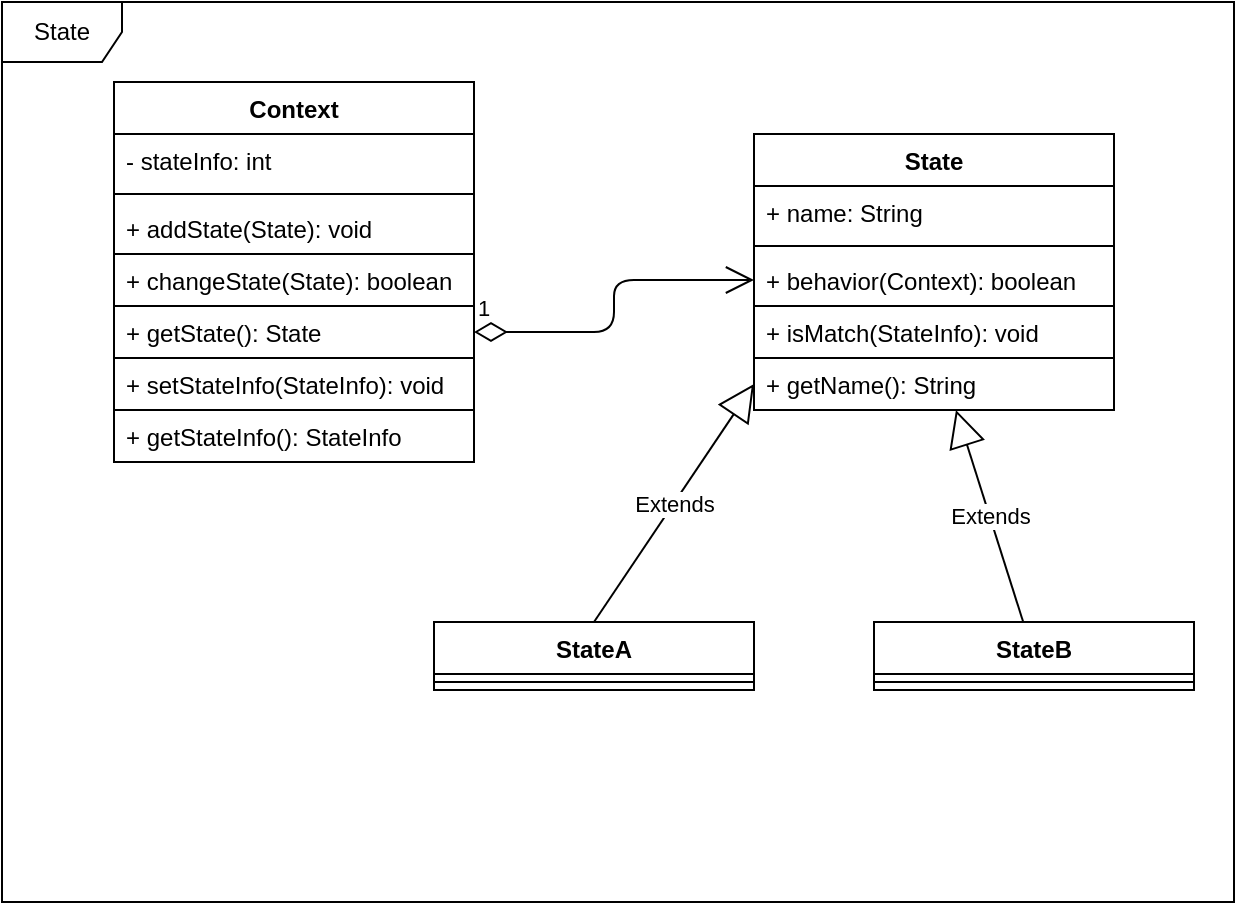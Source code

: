 <mxfile version="13.0.1" type="device"><diagram id="kPzwsfCfOVFmU7C_CKpP" name="第 1 页"><mxGraphModel dx="868" dy="545" grid="1" gridSize="10" guides="1" tooltips="1" connect="1" arrows="1" fold="1" page="1" pageScale="1" pageWidth="827" pageHeight="1169" math="0" shadow="0"><root><mxCell id="0"/><mxCell id="1" parent="0"/><mxCell id="4Z4bxxyB9O8op2nAXfN3-1" value="State" style="shape=umlFrame;whiteSpace=wrap;html=1;" vertex="1" parent="1"><mxGeometry x="114" y="80" width="616" height="450" as="geometry"/></mxCell><mxCell id="4Z4bxxyB9O8op2nAXfN3-2" value="Context" style="swimlane;fontStyle=1;align=center;verticalAlign=top;childLayout=stackLayout;horizontal=1;startSize=26;horizontalStack=0;resizeParent=1;resizeParentMax=0;resizeLast=0;collapsible=1;marginBottom=0;" vertex="1" parent="1"><mxGeometry x="170" y="120" width="180" height="190" as="geometry"/></mxCell><mxCell id="4Z4bxxyB9O8op2nAXfN3-3" value="- stateInfo: int" style="text;strokeColor=none;fillColor=none;align=left;verticalAlign=top;spacingLeft=4;spacingRight=4;overflow=hidden;rotatable=0;points=[[0,0.5],[1,0.5]];portConstraint=eastwest;" vertex="1" parent="4Z4bxxyB9O8op2nAXfN3-2"><mxGeometry y="26" width="180" height="26" as="geometry"/></mxCell><mxCell id="4Z4bxxyB9O8op2nAXfN3-4" value="" style="line;strokeWidth=1;fillColor=none;align=left;verticalAlign=middle;spacingTop=-1;spacingLeft=3;spacingRight=3;rotatable=0;labelPosition=right;points=[];portConstraint=eastwest;" vertex="1" parent="4Z4bxxyB9O8op2nAXfN3-2"><mxGeometry y="52" width="180" height="8" as="geometry"/></mxCell><mxCell id="4Z4bxxyB9O8op2nAXfN3-5" value="+ addState(State): void" style="text;strokeColor=none;fillColor=none;align=left;verticalAlign=top;spacingLeft=4;spacingRight=4;overflow=hidden;rotatable=0;points=[[0,0.5],[1,0.5]];portConstraint=eastwest;" vertex="1" parent="4Z4bxxyB9O8op2nAXfN3-2"><mxGeometry y="60" width="180" height="26" as="geometry"/></mxCell><mxCell id="4Z4bxxyB9O8op2nAXfN3-8" value="+ changeState(State): boolean" style="text;strokeColor=#000000;fillColor=none;align=left;verticalAlign=top;spacingLeft=4;spacingRight=4;overflow=hidden;rotatable=0;points=[[0,0.5],[1,0.5]];portConstraint=eastwest;" vertex="1" parent="4Z4bxxyB9O8op2nAXfN3-2"><mxGeometry y="86" width="180" height="26" as="geometry"/></mxCell><mxCell id="4Z4bxxyB9O8op2nAXfN3-7" value="+ getState(): State" style="text;strokeColor=#000000;fillColor=none;align=left;verticalAlign=top;spacingLeft=4;spacingRight=4;overflow=hidden;rotatable=0;points=[[0,0.5],[1,0.5]];portConstraint=eastwest;" vertex="1" parent="4Z4bxxyB9O8op2nAXfN3-2"><mxGeometry y="112" width="180" height="26" as="geometry"/></mxCell><mxCell id="4Z4bxxyB9O8op2nAXfN3-9" value="+ setStateInfo(StateInfo): void" style="text;strokeColor=#000000;fillColor=none;align=left;verticalAlign=top;spacingLeft=4;spacingRight=4;overflow=hidden;rotatable=0;points=[[0,0.5],[1,0.5]];portConstraint=eastwest;" vertex="1" parent="4Z4bxxyB9O8op2nAXfN3-2"><mxGeometry y="138" width="180" height="26" as="geometry"/></mxCell><mxCell id="4Z4bxxyB9O8op2nAXfN3-10" value="+ getStateInfo(): StateInfo" style="text;strokeColor=#000000;fillColor=none;align=left;verticalAlign=top;spacingLeft=4;spacingRight=4;overflow=hidden;rotatable=0;points=[[0,0.5],[1,0.5]];portConstraint=eastwest;" vertex="1" parent="4Z4bxxyB9O8op2nAXfN3-2"><mxGeometry y="164" width="180" height="26" as="geometry"/></mxCell><mxCell id="4Z4bxxyB9O8op2nAXfN3-11" value="State" style="swimlane;fontStyle=1;align=center;verticalAlign=top;childLayout=stackLayout;horizontal=1;startSize=26;horizontalStack=0;resizeParent=1;resizeParentMax=0;resizeLast=0;collapsible=1;marginBottom=0;strokeColor=#000000;" vertex="1" parent="1"><mxGeometry x="490" y="146" width="180" height="138" as="geometry"/></mxCell><mxCell id="4Z4bxxyB9O8op2nAXfN3-12" value="+ name: String" style="text;strokeColor=none;fillColor=none;align=left;verticalAlign=top;spacingLeft=4;spacingRight=4;overflow=hidden;rotatable=0;points=[[0,0.5],[1,0.5]];portConstraint=eastwest;" vertex="1" parent="4Z4bxxyB9O8op2nAXfN3-11"><mxGeometry y="26" width="180" height="26" as="geometry"/></mxCell><mxCell id="4Z4bxxyB9O8op2nAXfN3-13" value="" style="line;strokeWidth=1;fillColor=none;align=left;verticalAlign=middle;spacingTop=-1;spacingLeft=3;spacingRight=3;rotatable=0;labelPosition=right;points=[];portConstraint=eastwest;" vertex="1" parent="4Z4bxxyB9O8op2nAXfN3-11"><mxGeometry y="52" width="180" height="8" as="geometry"/></mxCell><mxCell id="4Z4bxxyB9O8op2nAXfN3-14" value="+ behavior(Context): boolean" style="text;strokeColor=none;fillColor=none;align=left;verticalAlign=top;spacingLeft=4;spacingRight=4;overflow=hidden;rotatable=0;points=[[0,0.5],[1,0.5]];portConstraint=eastwest;" vertex="1" parent="4Z4bxxyB9O8op2nAXfN3-11"><mxGeometry y="60" width="180" height="26" as="geometry"/></mxCell><mxCell id="4Z4bxxyB9O8op2nAXfN3-15" value="+ isMatch(StateInfo): void" style="text;strokeColor=#000000;fillColor=none;align=left;verticalAlign=top;spacingLeft=4;spacingRight=4;overflow=hidden;rotatable=0;points=[[0,0.5],[1,0.5]];portConstraint=eastwest;" vertex="1" parent="4Z4bxxyB9O8op2nAXfN3-11"><mxGeometry y="86" width="180" height="26" as="geometry"/></mxCell><mxCell id="4Z4bxxyB9O8op2nAXfN3-16" value="+ getName(): String" style="text;strokeColor=#000000;fillColor=none;align=left;verticalAlign=top;spacingLeft=4;spacingRight=4;overflow=hidden;rotatable=0;points=[[0,0.5],[1,0.5]];portConstraint=eastwest;" vertex="1" parent="4Z4bxxyB9O8op2nAXfN3-11"><mxGeometry y="112" width="180" height="26" as="geometry"/></mxCell><mxCell id="4Z4bxxyB9O8op2nAXfN3-20" value="1" style="endArrow=open;html=1;endSize=12;startArrow=diamondThin;startSize=14;startFill=0;edgeStyle=orthogonalEdgeStyle;align=left;verticalAlign=bottom;exitX=1;exitY=0.5;exitDx=0;exitDy=0;entryX=0;entryY=0.5;entryDx=0;entryDy=0;" edge="1" parent="1" source="4Z4bxxyB9O8op2nAXfN3-7" target="4Z4bxxyB9O8op2nAXfN3-14"><mxGeometry x="-1" y="3" relative="1" as="geometry"><mxPoint x="330" y="390" as="sourcePoint"/><mxPoint x="490" y="390" as="targetPoint"/></mxGeometry></mxCell><mxCell id="4Z4bxxyB9O8op2nAXfN3-21" value="StateA" style="swimlane;fontStyle=1;align=center;verticalAlign=top;childLayout=stackLayout;horizontal=1;startSize=26;horizontalStack=0;resizeParent=1;resizeParentMax=0;resizeLast=0;collapsible=1;marginBottom=0;strokeColor=#000000;" vertex="1" parent="1"><mxGeometry x="330" y="390" width="160" height="34" as="geometry"/></mxCell><mxCell id="4Z4bxxyB9O8op2nAXfN3-23" value="" style="line;strokeWidth=1;fillColor=none;align=left;verticalAlign=middle;spacingTop=-1;spacingLeft=3;spacingRight=3;rotatable=0;labelPosition=right;points=[];portConstraint=eastwest;" vertex="1" parent="4Z4bxxyB9O8op2nAXfN3-21"><mxGeometry y="26" width="160" height="8" as="geometry"/></mxCell><mxCell id="4Z4bxxyB9O8op2nAXfN3-25" value="StateB" style="swimlane;fontStyle=1;align=center;verticalAlign=top;childLayout=stackLayout;horizontal=1;startSize=26;horizontalStack=0;resizeParent=1;resizeParentMax=0;resizeLast=0;collapsible=1;marginBottom=0;strokeColor=#000000;" vertex="1" parent="1"><mxGeometry x="550" y="390" width="160" height="34" as="geometry"/></mxCell><mxCell id="4Z4bxxyB9O8op2nAXfN3-27" value="" style="line;strokeWidth=1;fillColor=none;align=left;verticalAlign=middle;spacingTop=-1;spacingLeft=3;spacingRight=3;rotatable=0;labelPosition=right;points=[];portConstraint=eastwest;" vertex="1" parent="4Z4bxxyB9O8op2nAXfN3-25"><mxGeometry y="26" width="160" height="8" as="geometry"/></mxCell><mxCell id="4Z4bxxyB9O8op2nAXfN3-29" value="Extends" style="endArrow=block;endSize=16;endFill=0;html=1;exitX=0.5;exitY=0;exitDx=0;exitDy=0;entryX=0;entryY=0.5;entryDx=0;entryDy=0;" edge="1" parent="1" source="4Z4bxxyB9O8op2nAXfN3-21" target="4Z4bxxyB9O8op2nAXfN3-16"><mxGeometry width="160" relative="1" as="geometry"><mxPoint x="330" y="280" as="sourcePoint"/><mxPoint x="490" y="280" as="targetPoint"/></mxGeometry></mxCell><mxCell id="4Z4bxxyB9O8op2nAXfN3-30" value="Extends" style="endArrow=block;endSize=16;endFill=0;html=1;entryX=0.561;entryY=1;entryDx=0;entryDy=0;entryPerimeter=0;" edge="1" parent="1" source="4Z4bxxyB9O8op2nAXfN3-25" target="4Z4bxxyB9O8op2nAXfN3-16"><mxGeometry width="160" relative="1" as="geometry"><mxPoint x="290" y="440" as="sourcePoint"/><mxPoint x="450" y="440" as="targetPoint"/></mxGeometry></mxCell></root></mxGraphModel></diagram></mxfile>